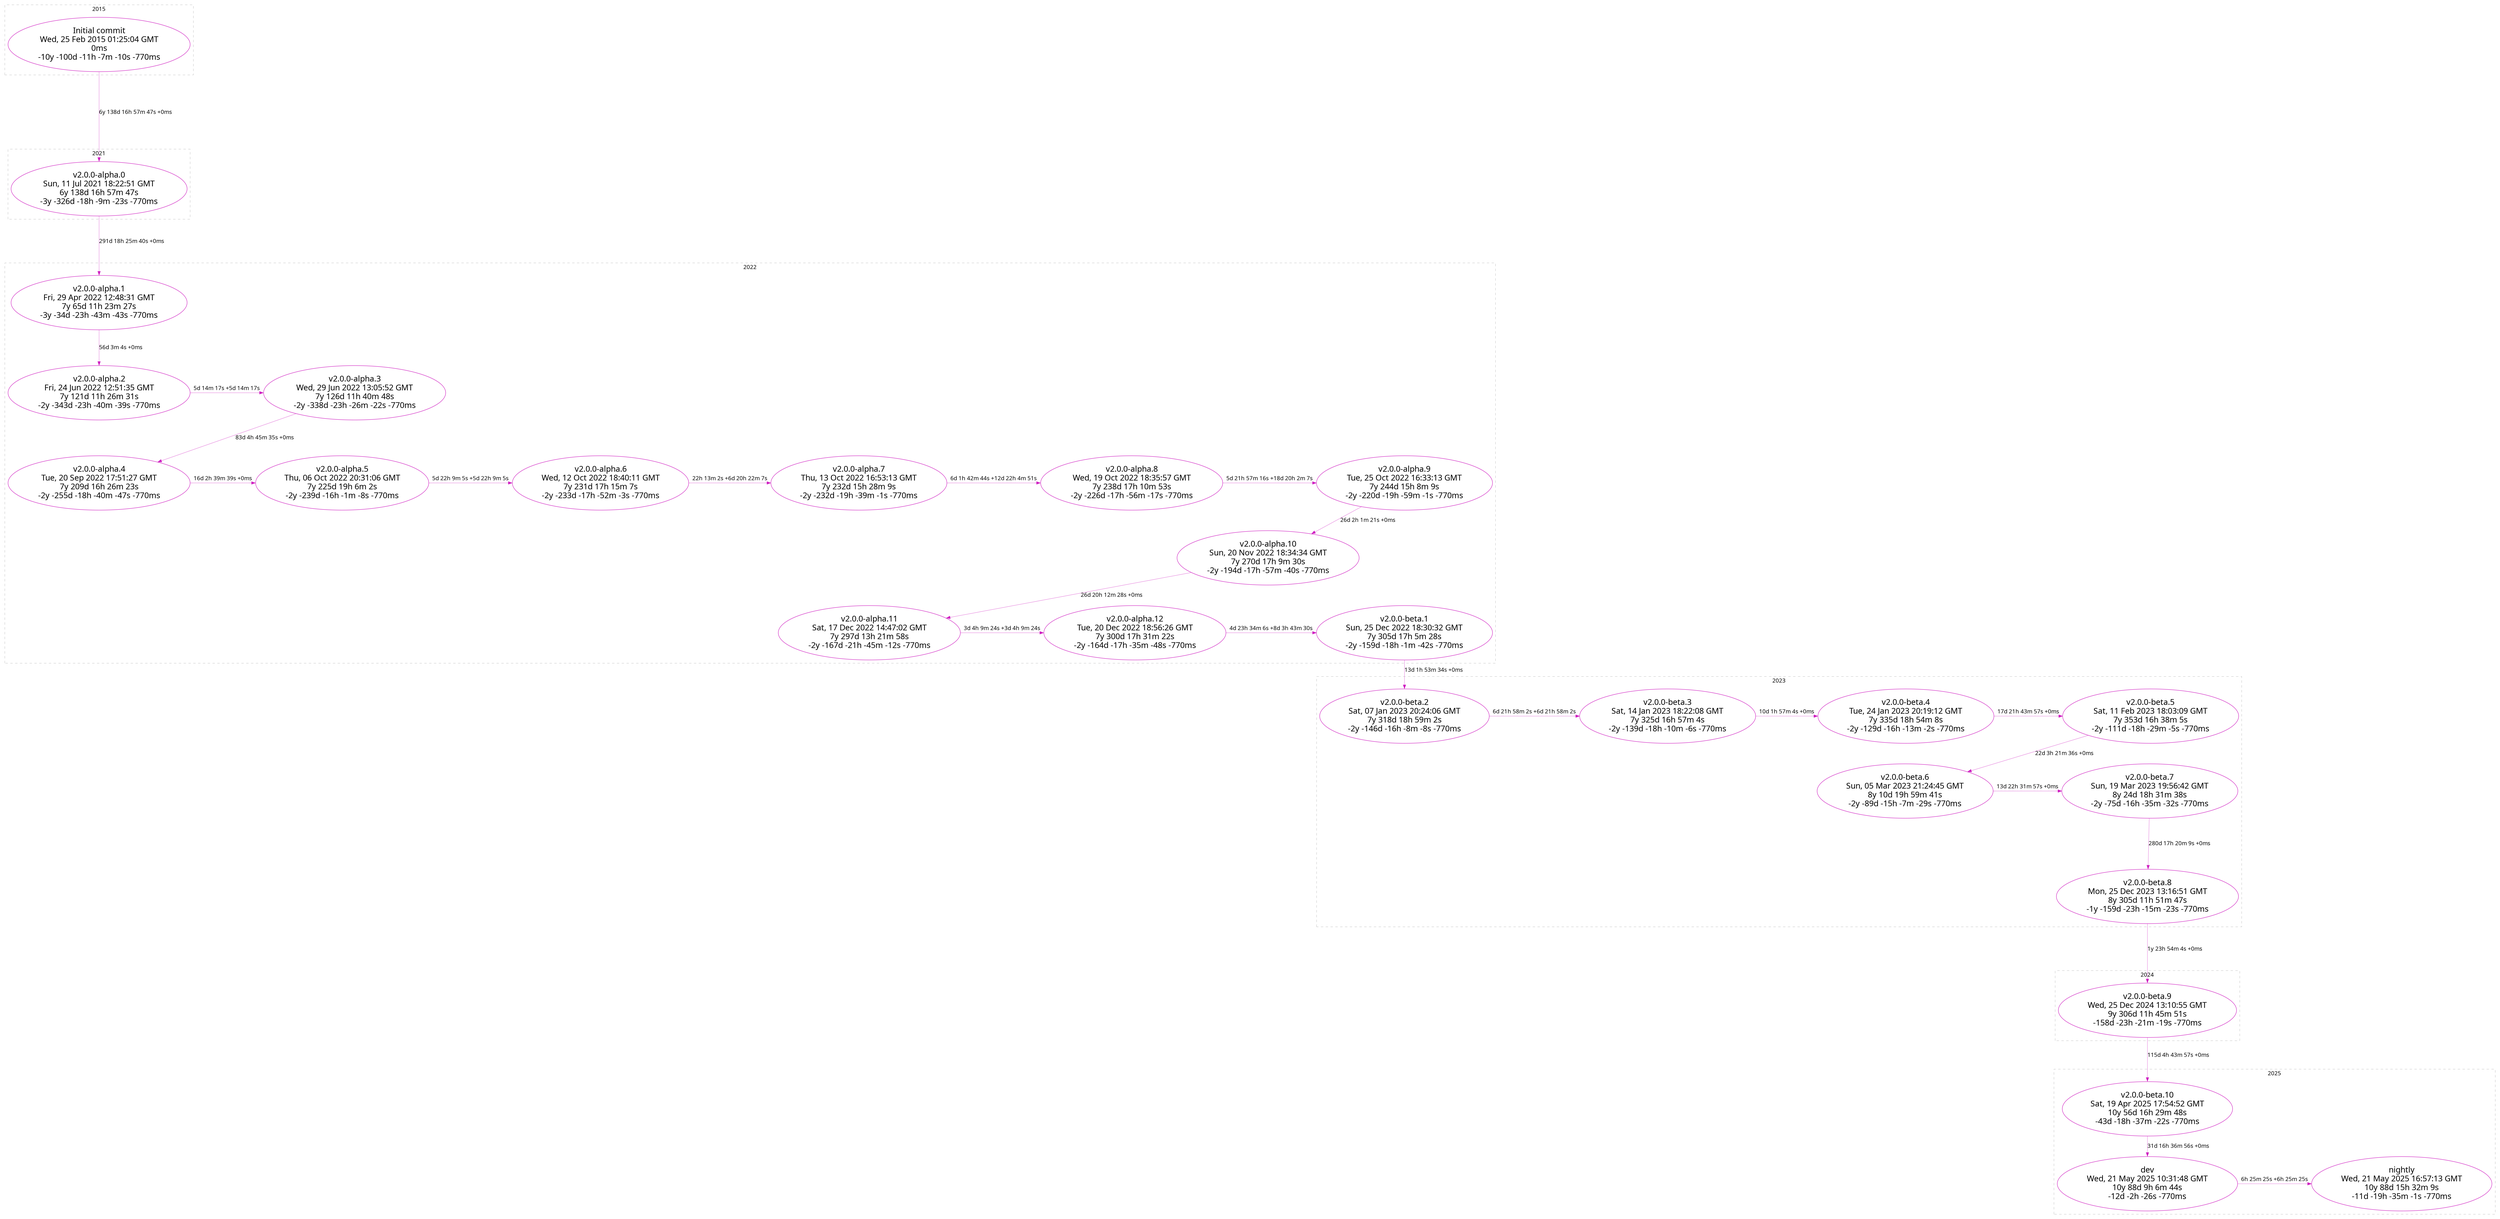 digraph {
    node [fontname="Simple Plan";];
    edge [fontname="Master Photograph";];
    fontname="Simple Plan";
    rankdir="TD";
    subgraph cluster_2015 {
        fontname="Master Photograph";
        label="2015";
        penwidth="0.2";
        style="dashed";
        1 [color="#cf1fc1"; fontsize="20"; label=<<TABLE ALIGN="CENTER" BORDER="0" CELLBORDER="0" CELLPADDING="0" CELLSPACING="0"><TR><TD ALIGN="TEXT" CELLPADDING="0" CELLSPACING="0">Initial commit<BR ALIGN="CENTER"/>Wed, 25 Feb 2015 01:25:04 GMT<BR ALIGN="CENTER"/>0ms<BR ALIGN="CENTER"/>-10y -100d -11h -7m -10s -770ms</TD></TR></TABLE>>;];
    }
    subgraph cluster_2021 {
        fontname="Master Photograph";
        label="2021";
        penwidth="0.2";
        style="dashed";
        2 [color="#cf1fc1"; fontsize="20"; label=<<TABLE ALIGN="CENTER" BORDER="0" CELLBORDER="0" CELLPADDING="0" CELLSPACING="0"><TR><TD ALIGN="TEXT" CELLPADDING="0" CELLSPACING="0">v2.0.0-alpha.0<BR ALIGN="CENTER"/>Sun, 11 Jul 2021 18:22:51 GMT<BR ALIGN="CENTER"/>6y 138d 16h 57m 47s<BR ALIGN="CENTER"/>-3y -326d -18h -9m -23s -770ms</TD></TR></TABLE>>;];
    }
    subgraph cluster_2022 {
        fontname="Master Photograph";
        label="2022";
        penwidth="0.2";
        style="dashed";
        3 [color="#cf1fc1"; fontsize="20"; label=<<TABLE ALIGN="CENTER" BORDER="0" CELLBORDER="0" CELLPADDING="0" CELLSPACING="0"><TR><TD ALIGN="TEXT" CELLPADDING="0" CELLSPACING="0">v2.0.0-alpha.1<BR ALIGN="CENTER"/>Fri, 29 Apr 2022 12:48:31 GMT<BR ALIGN="CENTER"/>7y 65d 11h 23m 27s<BR ALIGN="CENTER"/>-3y -34d -23h -43m -43s -770ms</TD></TR></TABLE>>;];
        4 [color="#cf1fc1"; fontsize="20"; label=<<TABLE ALIGN="CENTER" BORDER="0" CELLBORDER="0" CELLPADDING="0" CELLSPACING="0"><TR><TD ALIGN="TEXT" CELLPADDING="0" CELLSPACING="0">v2.0.0-alpha.2<BR ALIGN="CENTER"/>Fri, 24 Jun 2022 12:51:35 GMT<BR ALIGN="CENTER"/>7y 121d 11h 26m 31s<BR ALIGN="CENTER"/>-2y -343d -23h -40m -39s -770ms</TD></TR></TABLE>>;];
        5 [color="#cf1fc1"; fontsize="20"; label=<<TABLE ALIGN="CENTER" BORDER="0" CELLBORDER="0" CELLPADDING="0" CELLSPACING="0"><TR><TD ALIGN="TEXT" CELLPADDING="0" CELLSPACING="0">v2.0.0-alpha.3<BR ALIGN="CENTER"/>Wed, 29 Jun 2022 13:05:52 GMT<BR ALIGN="CENTER"/>7y 126d 11h 40m 48s<BR ALIGN="CENTER"/>-2y -338d -23h -26m -22s -770ms</TD></TR></TABLE>>;];
        6 [color="#cf1fc1"; fontsize="20"; label=<<TABLE ALIGN="CENTER" BORDER="0" CELLBORDER="0" CELLPADDING="0" CELLSPACING="0"><TR><TD ALIGN="TEXT" CELLPADDING="0" CELLSPACING="0">v2.0.0-alpha.4<BR ALIGN="CENTER"/>Tue, 20 Sep 2022 17:51:27 GMT<BR ALIGN="CENTER"/>7y 209d 16h 26m 23s<BR ALIGN="CENTER"/>-2y -255d -18h -40m -47s -770ms</TD></TR></TABLE>>;];
        7 [color="#cf1fc1"; fontsize="20"; label=<<TABLE ALIGN="CENTER" BORDER="0" CELLBORDER="0" CELLPADDING="0" CELLSPACING="0"><TR><TD ALIGN="TEXT" CELLPADDING="0" CELLSPACING="0">v2.0.0-alpha.5<BR ALIGN="CENTER"/>Thu, 06 Oct 2022 20:31:06 GMT<BR ALIGN="CENTER"/>7y 225d 19h 6m 2s<BR ALIGN="CENTER"/>-2y -239d -16h -1m -8s -770ms</TD></TR></TABLE>>;];
        8 [color="#cf1fc1"; fontsize="20"; label=<<TABLE ALIGN="CENTER" BORDER="0" CELLBORDER="0" CELLPADDING="0" CELLSPACING="0"><TR><TD ALIGN="TEXT" CELLPADDING="0" CELLSPACING="0">v2.0.0-alpha.6<BR ALIGN="CENTER"/>Wed, 12 Oct 2022 18:40:11 GMT<BR ALIGN="CENTER"/>7y 231d 17h 15m 7s<BR ALIGN="CENTER"/>-2y -233d -17h -52m -3s -770ms</TD></TR></TABLE>>;];
        9 [color="#cf1fc1"; fontsize="20"; label=<<TABLE ALIGN="CENTER" BORDER="0" CELLBORDER="0" CELLPADDING="0" CELLSPACING="0"><TR><TD ALIGN="TEXT" CELLPADDING="0" CELLSPACING="0">v2.0.0-alpha.7<BR ALIGN="CENTER"/>Thu, 13 Oct 2022 16:53:13 GMT<BR ALIGN="CENTER"/>7y 232d 15h 28m 9s<BR ALIGN="CENTER"/>-2y -232d -19h -39m -1s -770ms</TD></TR></TABLE>>;];
        10 [color="#cf1fc1"; fontsize="20"; label=<<TABLE ALIGN="CENTER" BORDER="0" CELLBORDER="0" CELLPADDING="0" CELLSPACING="0"><TR><TD ALIGN="TEXT" CELLPADDING="0" CELLSPACING="0">v2.0.0-alpha.8<BR ALIGN="CENTER"/>Wed, 19 Oct 2022 18:35:57 GMT<BR ALIGN="CENTER"/>7y 238d 17h 10m 53s<BR ALIGN="CENTER"/>-2y -226d -17h -56m -17s -770ms</TD></TR></TABLE>>;];
        11 [color="#cf1fc1"; fontsize="20"; label=<<TABLE ALIGN="CENTER" BORDER="0" CELLBORDER="0" CELLPADDING="0" CELLSPACING="0"><TR><TD ALIGN="TEXT" CELLPADDING="0" CELLSPACING="0">v2.0.0-alpha.9<BR ALIGN="CENTER"/>Tue, 25 Oct 2022 16:33:13 GMT<BR ALIGN="CENTER"/>7y 244d 15h 8m 9s<BR ALIGN="CENTER"/>-2y -220d -19h -59m -1s -770ms</TD></TR></TABLE>>;];
        12 [color="#cf1fc1"; fontsize="20"; label=<<TABLE ALIGN="CENTER" BORDER="0" CELLBORDER="0" CELLPADDING="0" CELLSPACING="0"><TR><TD ALIGN="TEXT" CELLPADDING="0" CELLSPACING="0">v2.0.0-alpha.10<BR ALIGN="CENTER"/>Sun, 20 Nov 2022 18:34:34 GMT<BR ALIGN="CENTER"/>7y 270d 17h 9m 30s<BR ALIGN="CENTER"/>-2y -194d -17h -57m -40s -770ms</TD></TR></TABLE>>;];
        13 [color="#cf1fc1"; fontsize="20"; label=<<TABLE ALIGN="CENTER" BORDER="0" CELLBORDER="0" CELLPADDING="0" CELLSPACING="0"><TR><TD ALIGN="TEXT" CELLPADDING="0" CELLSPACING="0">v2.0.0-alpha.11<BR ALIGN="CENTER"/>Sat, 17 Dec 2022 14:47:02 GMT<BR ALIGN="CENTER"/>7y 297d 13h 21m 58s<BR ALIGN="CENTER"/>-2y -167d -21h -45m -12s -770ms</TD></TR></TABLE>>;];
        14 [color="#cf1fc1"; fontsize="20"; label=<<TABLE ALIGN="CENTER" BORDER="0" CELLBORDER="0" CELLPADDING="0" CELLSPACING="0"><TR><TD ALIGN="TEXT" CELLPADDING="0" CELLSPACING="0">v2.0.0-alpha.12<BR ALIGN="CENTER"/>Tue, 20 Dec 2022 18:56:26 GMT<BR ALIGN="CENTER"/>7y 300d 17h 31m 22s<BR ALIGN="CENTER"/>-2y -164d -17h -35m -48s -770ms</TD></TR></TABLE>>;];
        15 [color="#cf1fc1"; fontsize="20"; label=<<TABLE ALIGN="CENTER" BORDER="0" CELLBORDER="0" CELLPADDING="0" CELLSPACING="0"><TR><TD ALIGN="TEXT" CELLPADDING="0" CELLSPACING="0">v2.0.0-beta.1<BR ALIGN="CENTER"/>Sun, 25 Dec 2022 18:30:32 GMT<BR ALIGN="CENTER"/>7y 305d 17h 5m 28s<BR ALIGN="CENTER"/>-2y -159d -18h -1m -42s -770ms</TD></TR></TABLE>>;];
    }
    subgraph cluster_2023 {
        fontname="Master Photograph";
        label="2023";
        penwidth="0.2";
        style="dashed";
        16 [color="#cf1fc1"; fontsize="20"; label=<<TABLE ALIGN="CENTER" BORDER="0" CELLBORDER="0" CELLPADDING="0" CELLSPACING="0"><TR><TD ALIGN="TEXT" CELLPADDING="0" CELLSPACING="0">v2.0.0-beta.2<BR ALIGN="CENTER"/>Sat, 07 Jan 2023 20:24:06 GMT<BR ALIGN="CENTER"/>7y 318d 18h 59m 2s<BR ALIGN="CENTER"/>-2y -146d -16h -8m -8s -770ms</TD></TR></TABLE>>;];
        17 [color="#cf1fc1"; fontsize="20"; label=<<TABLE ALIGN="CENTER" BORDER="0" CELLBORDER="0" CELLPADDING="0" CELLSPACING="0"><TR><TD ALIGN="TEXT" CELLPADDING="0" CELLSPACING="0">v2.0.0-beta.3<BR ALIGN="CENTER"/>Sat, 14 Jan 2023 18:22:08 GMT<BR ALIGN="CENTER"/>7y 325d 16h 57m 4s<BR ALIGN="CENTER"/>-2y -139d -18h -10m -6s -770ms</TD></TR></TABLE>>;];
        18 [color="#cf1fc1"; fontsize="20"; label=<<TABLE ALIGN="CENTER" BORDER="0" CELLBORDER="0" CELLPADDING="0" CELLSPACING="0"><TR><TD ALIGN="TEXT" CELLPADDING="0" CELLSPACING="0">v2.0.0-beta.4<BR ALIGN="CENTER"/>Tue, 24 Jan 2023 20:19:12 GMT<BR ALIGN="CENTER"/>7y 335d 18h 54m 8s<BR ALIGN="CENTER"/>-2y -129d -16h -13m -2s -770ms</TD></TR></TABLE>>;];
        19 [color="#cf1fc1"; fontsize="20"; label=<<TABLE ALIGN="CENTER" BORDER="0" CELLBORDER="0" CELLPADDING="0" CELLSPACING="0"><TR><TD ALIGN="TEXT" CELLPADDING="0" CELLSPACING="0">v2.0.0-beta.5<BR ALIGN="CENTER"/>Sat, 11 Feb 2023 18:03:09 GMT<BR ALIGN="CENTER"/>7y 353d 16h 38m 5s<BR ALIGN="CENTER"/>-2y -111d -18h -29m -5s -770ms</TD></TR></TABLE>>;];
        20 [color="#cf1fc1"; fontsize="20"; label=<<TABLE ALIGN="CENTER" BORDER="0" CELLBORDER="0" CELLPADDING="0" CELLSPACING="0"><TR><TD ALIGN="TEXT" CELLPADDING="0" CELLSPACING="0">v2.0.0-beta.6<BR ALIGN="CENTER"/>Sun, 05 Mar 2023 21:24:45 GMT<BR ALIGN="CENTER"/>8y 10d 19h 59m 41s<BR ALIGN="CENTER"/>-2y -89d -15h -7m -29s -770ms</TD></TR></TABLE>>;];
        21 [color="#cf1fc1"; fontsize="20"; label=<<TABLE ALIGN="CENTER" BORDER="0" CELLBORDER="0" CELLPADDING="0" CELLSPACING="0"><TR><TD ALIGN="TEXT" CELLPADDING="0" CELLSPACING="0">v2.0.0-beta.7<BR ALIGN="CENTER"/>Sun, 19 Mar 2023 19:56:42 GMT<BR ALIGN="CENTER"/>8y 24d 18h 31m 38s<BR ALIGN="CENTER"/>-2y -75d -16h -35m -32s -770ms</TD></TR></TABLE>>;];
        22 [color="#cf1fc1"; fontsize="20"; label=<<TABLE ALIGN="CENTER" BORDER="0" CELLBORDER="0" CELLPADDING="0" CELLSPACING="0"><TR><TD ALIGN="TEXT" CELLPADDING="0" CELLSPACING="0">v2.0.0-beta.8<BR ALIGN="CENTER"/>Mon, 25 Dec 2023 13:16:51 GMT<BR ALIGN="CENTER"/>8y 305d 11h 51m 47s<BR ALIGN="CENTER"/>-1y -159d -23h -15m -23s -770ms</TD></TR></TABLE>>;];
    }
    subgraph cluster_2024 {
        fontname="Master Photograph";
        label="2024";
        penwidth="0.2";
        style="dashed";
        23 [color="#cf1fc1"; fontsize="20"; label=<<TABLE ALIGN="CENTER" BORDER="0" CELLBORDER="0" CELLPADDING="0" CELLSPACING="0"><TR><TD ALIGN="TEXT" CELLPADDING="0" CELLSPACING="0">v2.0.0-beta.9<BR ALIGN="CENTER"/>Wed, 25 Dec 2024 13:10:55 GMT<BR ALIGN="CENTER"/>9y 306d 11h 45m 51s<BR ALIGN="CENTER"/>-158d -23h -21m -19s -770ms</TD></TR></TABLE>>;];
    }
    subgraph cluster_2025 {
        fontname="Master Photograph";
        label="2025";
        penwidth="0.2";
        style="dashed";
        24 [color="#cf1fc1"; fontsize="20"; label=<<TABLE ALIGN="CENTER" BORDER="0" CELLBORDER="0" CELLPADDING="0" CELLSPACING="0"><TR><TD ALIGN="TEXT" CELLPADDING="0" CELLSPACING="0">v2.0.0-beta.10<BR ALIGN="CENTER"/>Sat, 19 Apr 2025 17:54:52 GMT<BR ALIGN="CENTER"/>10y 56d 16h 29m 48s<BR ALIGN="CENTER"/>-43d -18h -37m -22s -770ms</TD></TR></TABLE>>;];
        25 [color="#cf1fc1"; fontsize="20"; label=<<TABLE ALIGN="CENTER" BORDER="0" CELLBORDER="0" CELLPADDING="0" CELLSPACING="0"><TR><TD ALIGN="TEXT" CELLPADDING="0" CELLSPACING="0">dev<BR ALIGN="CENTER"/>Wed, 21 May 2025 10:31:48 GMT<BR ALIGN="CENTER"/>10y 88d 9h 6m 44s<BR ALIGN="CENTER"/>-12d -2h -26s -770ms</TD></TR></TABLE>>;];
        26 [color="#cf1fc1"; fontsize="20"; label=<<TABLE ALIGN="CENTER" BORDER="0" CELLBORDER="0" CELLPADDING="0" CELLSPACING="0"><TR><TD ALIGN="TEXT" CELLPADDING="0" CELLSPACING="0">nightly<BR ALIGN="CENTER"/>Wed, 21 May 2025 16:57:13 GMT<BR ALIGN="CENTER"/>10y 88d 15h 32m 9s<BR ALIGN="CENTER"/>-11d -19h -35m -1s -770ms</TD></TR></TABLE>>;];
    }
    1 -> 2 [color="#cf1fc1"; label=<6y 138d 16h 57m 47s +0ms>; minlen="5.807158219379291"; penwidth="0.5"; style="solid";];
    2 -> 3 [color="#cf1fc1"; label=<291d 18h 25m 40s +0ms>; minlen="3.7300482139009916"; penwidth="0.5"; style="solid";];
    3 -> 4 [color="#cf1fc1"; label=<56d 3m 4s +0ms>; minlen="2.079479570057277"; penwidth="0.5"; style="solid";];
    4 -> 5 [color="#cf1fc1"; label=<5d 14m 17s +5d 14m 17s>; minlen="0.01"; penwidth="0.5"; style="solid";];
    5 -> 6 [color="#cf1fc1"; label=<83d 4h 45m 35s +0ms>; minlen="2.5337902420275964"; penwidth="0.5"; style="solid";];
    6 -> 7 [color="#cf1fc1"; label=<16d 2h 39m 39s +0ms>; minlen="0.8335839297083473"; penwidth="0.5"; style="solid";];
    7 -> 8 [color="#cf1fc1"; label=<5d 22h 9m 5s +5d 22h 9m 5s>; minlen="0.01"; penwidth="0.5"; style="solid";];
    8 -> 9 [color="#cf1fc1"; label=<22h 13m 2s +6d 20h 22m 7s>; minlen="0.01"; penwidth="0.5"; style="solid";];
    9 -> 10 [color="#cf1fc1"; label=<6d 1h 42m 44s +12d 22h 4m 51s>; minlen="0.01"; penwidth="0.5"; style="solid";];
    10 -> 11 [color="#cf1fc1"; label=<5d 21h 57m 16s +18d 20h 2m 7s>; minlen="0.01"; penwidth="0.5"; style="solid";];
    11 -> 12 [color="#cf1fc1"; label=<26d 2h 1m 21s +0ms>; minlen="1.8589523678258595"; penwidth="0.5"; style="solid";];
    12 -> 13 [color="#cf1fc1"; label=<26d 20h 12m 28s +0ms>; minlen="1.3440573309660926"; penwidth="0.5"; style="solid";];
    13 -> 14 [color="#cf1fc1"; label=<3d 4h 9m 24s +3d 4h 9m 24s>; minlen="0.01"; penwidth="0.5"; style="solid";];
    14 -> 15 [color="#cf1fc1"; label=<4d 23h 34m 6s +8d 3h 43m 30s>; minlen="0.01"; penwidth="0.5"; style="solid";];
    15 -> 16 [color="#cf1fc1"; label=<13d 1h 53m 34s +0ms>; minlen="1.1096970099953725"; penwidth="0.5"; style="solid";];
    16 -> 17 [color="#cf1fc1"; label=<6d 21h 58m 2s +6d 21h 58m 2s>; minlen="0.01"; penwidth="0.5"; style="solid";];
    17 -> 18 [color="#cf1fc1"; label=<10d 1h 57m 4s +0ms>; minlen="0.8871030115668432"; penwidth="0.5"; style="solid";];
    18 -> 19 [color="#cf1fc1"; label=<17d 21h 43m 57s +0ms>; minlen="0.9391989426809413"; penwidth="0.5"; style="solid";];
    19 -> 20 [color="#cf1fc1"; label=<22d 3h 21m 36s +0ms>; minlen="1.1514757782251774"; penwidth="0.5"; style="solid";];
    20 -> 21 [color="#cf1fc1"; label=<13d 22h 31m 57s +0ms>; minlen="0.6887700553855122"; penwidth="0.5"; style="solid";];
    21 -> 22 [color="#cf1fc1"; label=<280d 17h 20m 9s +0ms>; minlen="3.6914558694070547"; penwidth="0.5"; style="solid";];
    22 -> 23 [color="#cf1fc1"; label=<1y 23h 54m 4s +0ms>; minlen="3.956711926440141"; penwidth="0.5"; style="solid";];
    23 -> 24 [color="#cf1fc1"; label=<115d 4h 43m 57s +0ms>; minlen="2.8007351848459496"; penwidth="0.5"; style="solid";];
    24 -> 25 [color="#cf1fc1"; label=<31d 16h 36m 56s +0ms>; minlen="1.5101640675719534"; penwidth="0.5"; style="solid";];
    25 -> 26 [color="#cf1fc1"; label=<6h 25m 25s +6h 25m 25s>; minlen="0.01"; penwidth="0.5"; style="solid";];
}